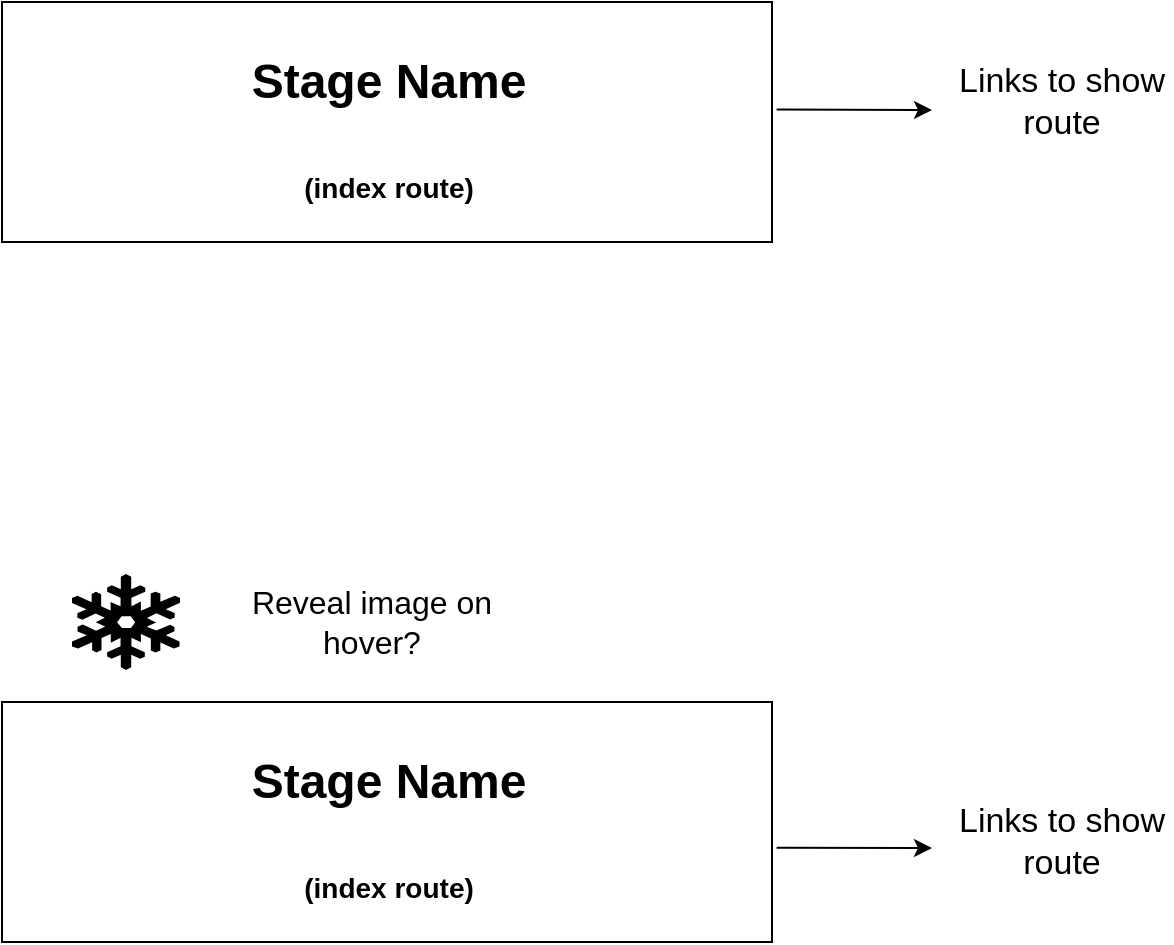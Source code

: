 <mxfile version="13.10.0" type="embed">
    <diagram id="q6F3efkZcpvwMOtPnE8g" name="Page-1">
        <mxGraphModel dx="927" dy="522" grid="1" gridSize="10" guides="1" tooltips="1" connect="1" arrows="1" fold="1" page="1" pageScale="1" pageWidth="850" pageHeight="1100" math="0" shadow="0">
            <root>
                <mxCell id="0"/>
                <mxCell id="1" parent="0"/>
                <mxCell id="2" value="" style="rounded=0;whiteSpace=wrap;html=1;" parent="1" vertex="1">
                    <mxGeometry x="55" y="20" width="385" height="120" as="geometry"/>
                </mxCell>
                <mxCell id="6" value="Stage Name" style="text;strokeColor=none;fillColor=none;html=1;fontSize=24;fontStyle=1;verticalAlign=middle;align=center;" parent="1" vertex="1">
                    <mxGeometry x="152.5" y="40" width="190" height="40" as="geometry"/>
                </mxCell>
                <mxCell id="18" value="&lt;font style=&quot;font-size: 14px&quot;&gt;(index route)&lt;/font&gt;" style="text;strokeColor=none;fillColor=none;html=1;fontSize=24;fontStyle=1;verticalAlign=middle;align=center;" parent="1" vertex="1">
                    <mxGeometry x="197.5" y="90" width="100" height="40" as="geometry"/>
                </mxCell>
                <mxCell id="19" value="&lt;font style=&quot;font-size: 16px&quot;&gt;Reveal image on hover?&lt;/font&gt;" style="text;html=1;strokeColor=none;fillColor=none;align=center;verticalAlign=middle;whiteSpace=wrap;rounded=0;" vertex="1" parent="1">
                    <mxGeometry x="170" y="280" width="140" height="100" as="geometry"/>
                </mxCell>
                <mxCell id="20" value="" style="shape=mxgraph.signs.nature.snowflake;html=1;pointerEvents=1;fillColor=#000000;strokeColor=none;verticalLabelPosition=bottom;verticalAlign=top;align=center;" vertex="1" parent="1">
                    <mxGeometry x="90" y="306" width="54" height="48" as="geometry"/>
                </mxCell>
                <mxCell id="21" value="" style="rounded=0;whiteSpace=wrap;html=1;" vertex="1" parent="1">
                    <mxGeometry x="55" y="370" width="385" height="120" as="geometry"/>
                </mxCell>
                <mxCell id="22" value="Stage Name" style="text;strokeColor=none;fillColor=none;html=1;fontSize=24;fontStyle=1;verticalAlign=middle;align=center;" vertex="1" parent="1">
                    <mxGeometry x="152.5" y="390" width="190" height="40" as="geometry"/>
                </mxCell>
                <mxCell id="32" value="&lt;font style=&quot;font-size: 14px&quot;&gt;(index route)&lt;/font&gt;" style="text;strokeColor=none;fillColor=none;html=1;fontSize=24;fontStyle=1;verticalAlign=middle;align=center;" vertex="1" parent="1">
                    <mxGeometry x="197.5" y="440" width="100" height="40" as="geometry"/>
                </mxCell>
                <mxCell id="33" value="" style="endArrow=classic;html=1;exitX=1.006;exitY=0.448;exitDx=0;exitDy=0;exitPerimeter=0;" edge="1" parent="1" source="2">
                    <mxGeometry width="50" height="50" relative="1" as="geometry">
                        <mxPoint x="450" y="280" as="sourcePoint"/>
                        <mxPoint x="520" y="74" as="targetPoint"/>
                    </mxGeometry>
                </mxCell>
                <mxCell id="34" value="&lt;font style=&quot;font-size: 17px&quot;&gt;Links to show route&lt;/font&gt;" style="text;html=1;strokeColor=none;fillColor=none;align=center;verticalAlign=middle;whiteSpace=wrap;rounded=0;" vertex="1" parent="1">
                    <mxGeometry x="530" y="30" width="110" height="80" as="geometry"/>
                </mxCell>
                <mxCell id="36" value="" style="endArrow=classic;html=1;exitX=1.006;exitY=0.607;exitDx=0;exitDy=0;exitPerimeter=0;" edge="1" parent="1" source="21">
                    <mxGeometry width="50" height="50" relative="1" as="geometry">
                        <mxPoint x="452.31" y="83.76" as="sourcePoint"/>
                        <mxPoint x="520" y="443" as="targetPoint"/>
                    </mxGeometry>
                </mxCell>
                <mxCell id="37" value="&lt;font style=&quot;font-size: 17px&quot;&gt;Links to show route&lt;/font&gt;" style="text;html=1;strokeColor=none;fillColor=none;align=center;verticalAlign=middle;whiteSpace=wrap;rounded=0;" vertex="1" parent="1">
                    <mxGeometry x="530" y="400" width="110" height="80" as="geometry"/>
                </mxCell>
            </root>
        </mxGraphModel>
    </diagram>
</mxfile>